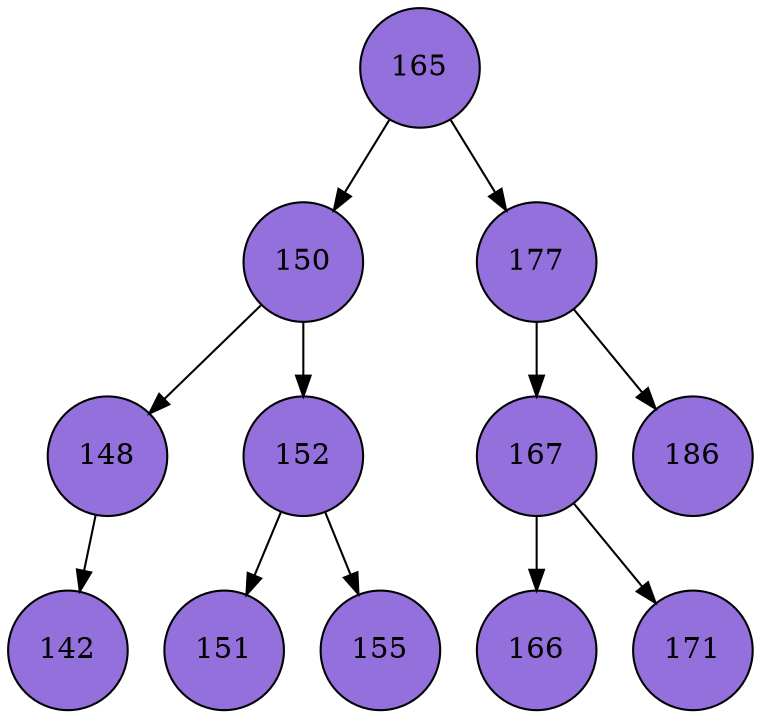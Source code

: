 digraph ArvoreBinaria {
node [shape=circle, style=filled, color=black, fillcolor="#9370DB"];
edge [color=black];
165 -> 150;
165 -> 177;
150 -> 148;
150 -> 152;
148 -> 142;
152 -> 151;
152 -> 155;
177 -> 167;
177 -> 186;
167 -> 166;
167 -> 171;
}
